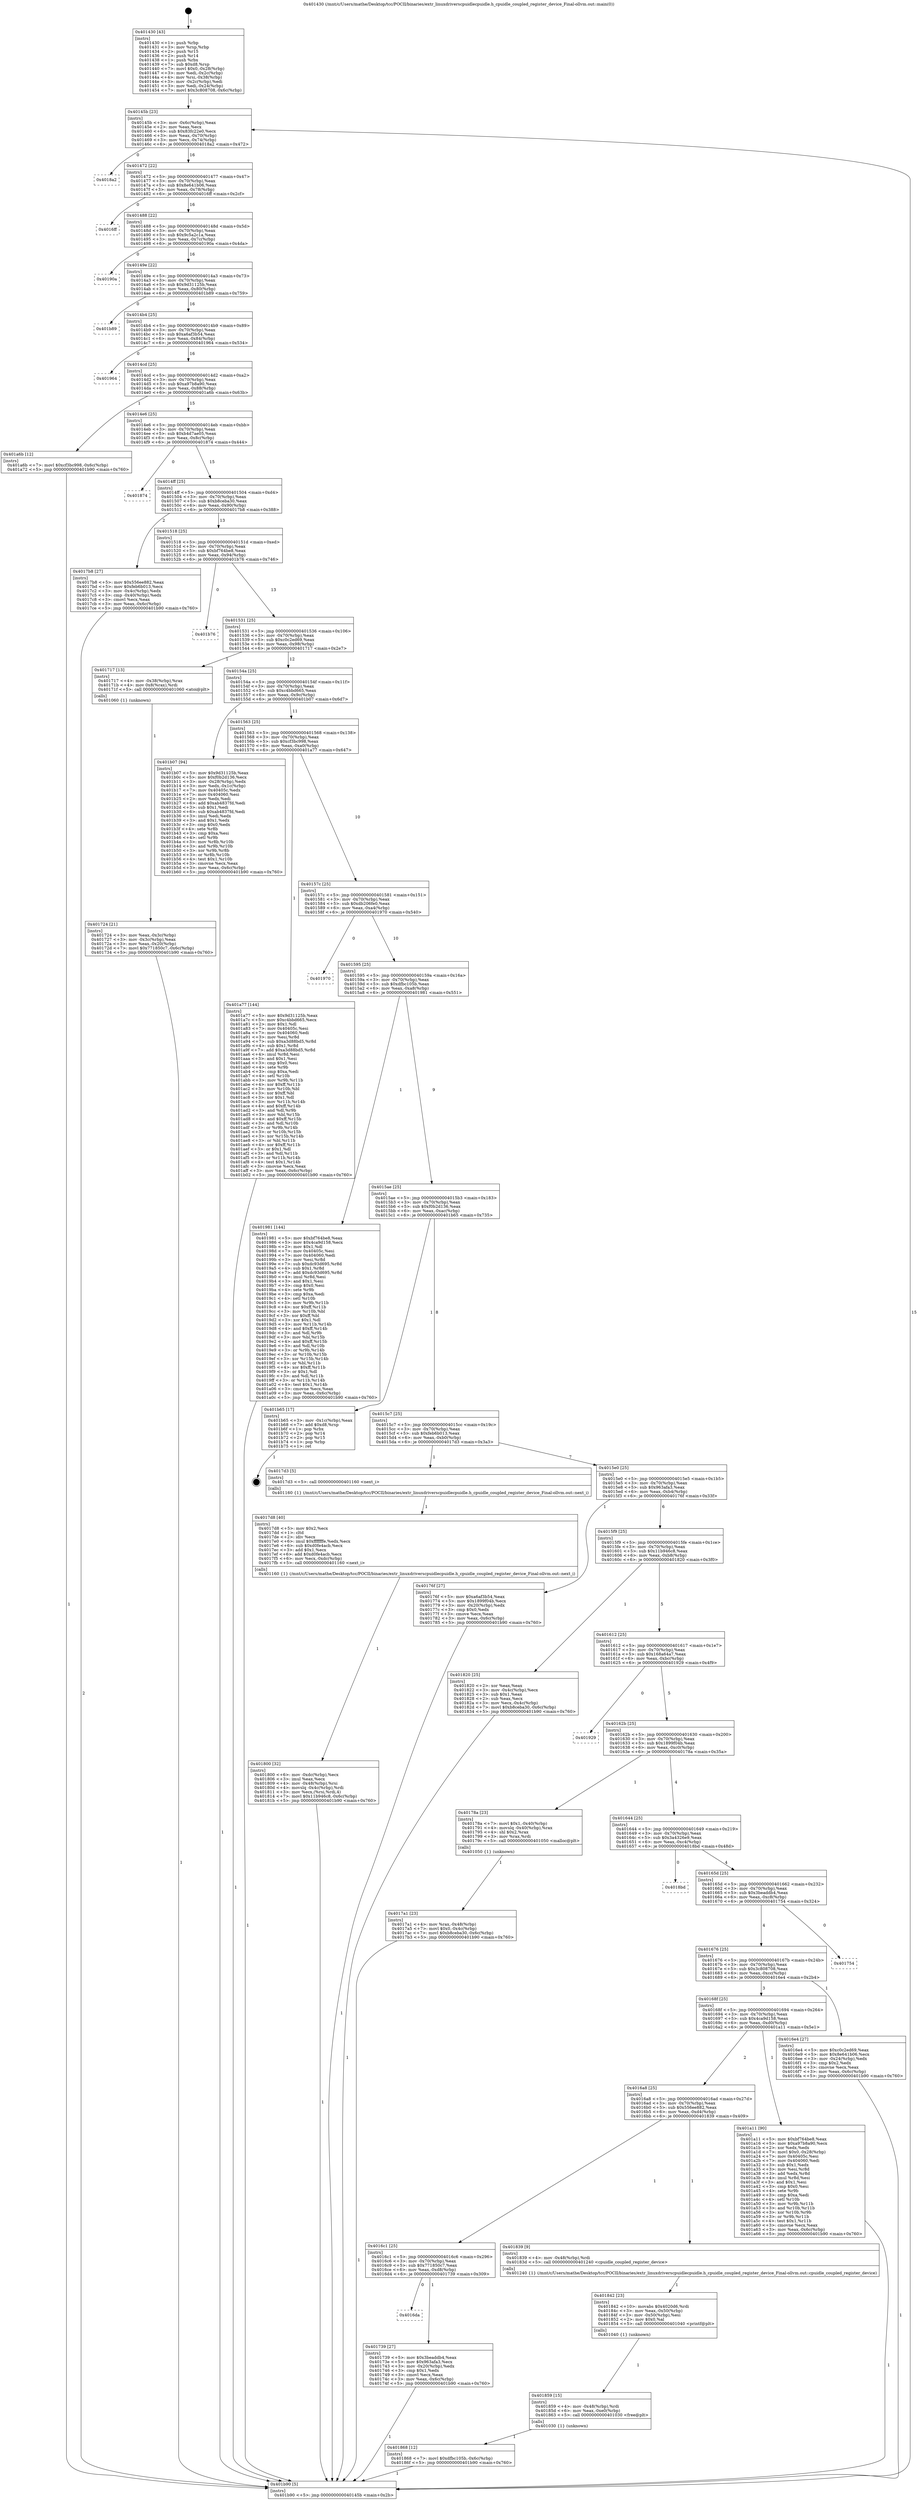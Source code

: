 digraph "0x401430" {
  label = "0x401430 (/mnt/c/Users/mathe/Desktop/tcc/POCII/binaries/extr_linuxdriverscpuidlecpuidle.h_cpuidle_coupled_register_device_Final-ollvm.out::main(0))"
  labelloc = "t"
  node[shape=record]

  Entry [label="",width=0.3,height=0.3,shape=circle,fillcolor=black,style=filled]
  "0x40145b" [label="{
     0x40145b [23]\l
     | [instrs]\l
     &nbsp;&nbsp;0x40145b \<+3\>: mov -0x6c(%rbp),%eax\l
     &nbsp;&nbsp;0x40145e \<+2\>: mov %eax,%ecx\l
     &nbsp;&nbsp;0x401460 \<+6\>: sub $0x83fc22e0,%ecx\l
     &nbsp;&nbsp;0x401466 \<+3\>: mov %eax,-0x70(%rbp)\l
     &nbsp;&nbsp;0x401469 \<+3\>: mov %ecx,-0x74(%rbp)\l
     &nbsp;&nbsp;0x40146c \<+6\>: je 00000000004018a2 \<main+0x472\>\l
  }"]
  "0x4018a2" [label="{
     0x4018a2\l
  }", style=dashed]
  "0x401472" [label="{
     0x401472 [22]\l
     | [instrs]\l
     &nbsp;&nbsp;0x401472 \<+5\>: jmp 0000000000401477 \<main+0x47\>\l
     &nbsp;&nbsp;0x401477 \<+3\>: mov -0x70(%rbp),%eax\l
     &nbsp;&nbsp;0x40147a \<+5\>: sub $0x8e641b06,%eax\l
     &nbsp;&nbsp;0x40147f \<+3\>: mov %eax,-0x78(%rbp)\l
     &nbsp;&nbsp;0x401482 \<+6\>: je 00000000004016ff \<main+0x2cf\>\l
  }"]
  Exit [label="",width=0.3,height=0.3,shape=circle,fillcolor=black,style=filled,peripheries=2]
  "0x4016ff" [label="{
     0x4016ff\l
  }", style=dashed]
  "0x401488" [label="{
     0x401488 [22]\l
     | [instrs]\l
     &nbsp;&nbsp;0x401488 \<+5\>: jmp 000000000040148d \<main+0x5d\>\l
     &nbsp;&nbsp;0x40148d \<+3\>: mov -0x70(%rbp),%eax\l
     &nbsp;&nbsp;0x401490 \<+5\>: sub $0x9c5a2c1a,%eax\l
     &nbsp;&nbsp;0x401495 \<+3\>: mov %eax,-0x7c(%rbp)\l
     &nbsp;&nbsp;0x401498 \<+6\>: je 000000000040190a \<main+0x4da\>\l
  }"]
  "0x401868" [label="{
     0x401868 [12]\l
     | [instrs]\l
     &nbsp;&nbsp;0x401868 \<+7\>: movl $0xdfbc105b,-0x6c(%rbp)\l
     &nbsp;&nbsp;0x40186f \<+5\>: jmp 0000000000401b90 \<main+0x760\>\l
  }"]
  "0x40190a" [label="{
     0x40190a\l
  }", style=dashed]
  "0x40149e" [label="{
     0x40149e [22]\l
     | [instrs]\l
     &nbsp;&nbsp;0x40149e \<+5\>: jmp 00000000004014a3 \<main+0x73\>\l
     &nbsp;&nbsp;0x4014a3 \<+3\>: mov -0x70(%rbp),%eax\l
     &nbsp;&nbsp;0x4014a6 \<+5\>: sub $0x9d31125b,%eax\l
     &nbsp;&nbsp;0x4014ab \<+3\>: mov %eax,-0x80(%rbp)\l
     &nbsp;&nbsp;0x4014ae \<+6\>: je 0000000000401b89 \<main+0x759\>\l
  }"]
  "0x401859" [label="{
     0x401859 [15]\l
     | [instrs]\l
     &nbsp;&nbsp;0x401859 \<+4\>: mov -0x48(%rbp),%rdi\l
     &nbsp;&nbsp;0x40185d \<+6\>: mov %eax,-0xe0(%rbp)\l
     &nbsp;&nbsp;0x401863 \<+5\>: call 0000000000401030 \<free@plt\>\l
     | [calls]\l
     &nbsp;&nbsp;0x401030 \{1\} (unknown)\l
  }"]
  "0x401b89" [label="{
     0x401b89\l
  }", style=dashed]
  "0x4014b4" [label="{
     0x4014b4 [25]\l
     | [instrs]\l
     &nbsp;&nbsp;0x4014b4 \<+5\>: jmp 00000000004014b9 \<main+0x89\>\l
     &nbsp;&nbsp;0x4014b9 \<+3\>: mov -0x70(%rbp),%eax\l
     &nbsp;&nbsp;0x4014bc \<+5\>: sub $0xa6af3b54,%eax\l
     &nbsp;&nbsp;0x4014c1 \<+6\>: mov %eax,-0x84(%rbp)\l
     &nbsp;&nbsp;0x4014c7 \<+6\>: je 0000000000401964 \<main+0x534\>\l
  }"]
  "0x401842" [label="{
     0x401842 [23]\l
     | [instrs]\l
     &nbsp;&nbsp;0x401842 \<+10\>: movabs $0x4020d6,%rdi\l
     &nbsp;&nbsp;0x40184c \<+3\>: mov %eax,-0x50(%rbp)\l
     &nbsp;&nbsp;0x40184f \<+3\>: mov -0x50(%rbp),%esi\l
     &nbsp;&nbsp;0x401852 \<+2\>: mov $0x0,%al\l
     &nbsp;&nbsp;0x401854 \<+5\>: call 0000000000401040 \<printf@plt\>\l
     | [calls]\l
     &nbsp;&nbsp;0x401040 \{1\} (unknown)\l
  }"]
  "0x401964" [label="{
     0x401964\l
  }", style=dashed]
  "0x4014cd" [label="{
     0x4014cd [25]\l
     | [instrs]\l
     &nbsp;&nbsp;0x4014cd \<+5\>: jmp 00000000004014d2 \<main+0xa2\>\l
     &nbsp;&nbsp;0x4014d2 \<+3\>: mov -0x70(%rbp),%eax\l
     &nbsp;&nbsp;0x4014d5 \<+5\>: sub $0xa97b8a90,%eax\l
     &nbsp;&nbsp;0x4014da \<+6\>: mov %eax,-0x88(%rbp)\l
     &nbsp;&nbsp;0x4014e0 \<+6\>: je 0000000000401a6b \<main+0x63b\>\l
  }"]
  "0x401800" [label="{
     0x401800 [32]\l
     | [instrs]\l
     &nbsp;&nbsp;0x401800 \<+6\>: mov -0xdc(%rbp),%ecx\l
     &nbsp;&nbsp;0x401806 \<+3\>: imul %eax,%ecx\l
     &nbsp;&nbsp;0x401809 \<+4\>: mov -0x48(%rbp),%rsi\l
     &nbsp;&nbsp;0x40180d \<+4\>: movslq -0x4c(%rbp),%rdi\l
     &nbsp;&nbsp;0x401811 \<+3\>: mov %ecx,(%rsi,%rdi,4)\l
     &nbsp;&nbsp;0x401814 \<+7\>: movl $0x11b946c8,-0x6c(%rbp)\l
     &nbsp;&nbsp;0x40181b \<+5\>: jmp 0000000000401b90 \<main+0x760\>\l
  }"]
  "0x401a6b" [label="{
     0x401a6b [12]\l
     | [instrs]\l
     &nbsp;&nbsp;0x401a6b \<+7\>: movl $0xcf3bc998,-0x6c(%rbp)\l
     &nbsp;&nbsp;0x401a72 \<+5\>: jmp 0000000000401b90 \<main+0x760\>\l
  }"]
  "0x4014e6" [label="{
     0x4014e6 [25]\l
     | [instrs]\l
     &nbsp;&nbsp;0x4014e6 \<+5\>: jmp 00000000004014eb \<main+0xbb\>\l
     &nbsp;&nbsp;0x4014eb \<+3\>: mov -0x70(%rbp),%eax\l
     &nbsp;&nbsp;0x4014ee \<+5\>: sub $0xb4d7ae05,%eax\l
     &nbsp;&nbsp;0x4014f3 \<+6\>: mov %eax,-0x8c(%rbp)\l
     &nbsp;&nbsp;0x4014f9 \<+6\>: je 0000000000401874 \<main+0x444\>\l
  }"]
  "0x4017d8" [label="{
     0x4017d8 [40]\l
     | [instrs]\l
     &nbsp;&nbsp;0x4017d8 \<+5\>: mov $0x2,%ecx\l
     &nbsp;&nbsp;0x4017dd \<+1\>: cltd\l
     &nbsp;&nbsp;0x4017de \<+2\>: idiv %ecx\l
     &nbsp;&nbsp;0x4017e0 \<+6\>: imul $0xfffffffe,%edx,%ecx\l
     &nbsp;&nbsp;0x4017e6 \<+6\>: sub $0xd0fe4acb,%ecx\l
     &nbsp;&nbsp;0x4017ec \<+3\>: add $0x1,%ecx\l
     &nbsp;&nbsp;0x4017ef \<+6\>: add $0xd0fe4acb,%ecx\l
     &nbsp;&nbsp;0x4017f5 \<+6\>: mov %ecx,-0xdc(%rbp)\l
     &nbsp;&nbsp;0x4017fb \<+5\>: call 0000000000401160 \<next_i\>\l
     | [calls]\l
     &nbsp;&nbsp;0x401160 \{1\} (/mnt/c/Users/mathe/Desktop/tcc/POCII/binaries/extr_linuxdriverscpuidlecpuidle.h_cpuidle_coupled_register_device_Final-ollvm.out::next_i)\l
  }"]
  "0x401874" [label="{
     0x401874\l
  }", style=dashed]
  "0x4014ff" [label="{
     0x4014ff [25]\l
     | [instrs]\l
     &nbsp;&nbsp;0x4014ff \<+5\>: jmp 0000000000401504 \<main+0xd4\>\l
     &nbsp;&nbsp;0x401504 \<+3\>: mov -0x70(%rbp),%eax\l
     &nbsp;&nbsp;0x401507 \<+5\>: sub $0xb8ceba30,%eax\l
     &nbsp;&nbsp;0x40150c \<+6\>: mov %eax,-0x90(%rbp)\l
     &nbsp;&nbsp;0x401512 \<+6\>: je 00000000004017b8 \<main+0x388\>\l
  }"]
  "0x4017a1" [label="{
     0x4017a1 [23]\l
     | [instrs]\l
     &nbsp;&nbsp;0x4017a1 \<+4\>: mov %rax,-0x48(%rbp)\l
     &nbsp;&nbsp;0x4017a5 \<+7\>: movl $0x0,-0x4c(%rbp)\l
     &nbsp;&nbsp;0x4017ac \<+7\>: movl $0xb8ceba30,-0x6c(%rbp)\l
     &nbsp;&nbsp;0x4017b3 \<+5\>: jmp 0000000000401b90 \<main+0x760\>\l
  }"]
  "0x4017b8" [label="{
     0x4017b8 [27]\l
     | [instrs]\l
     &nbsp;&nbsp;0x4017b8 \<+5\>: mov $0x556ee882,%eax\l
     &nbsp;&nbsp;0x4017bd \<+5\>: mov $0xfeb6b013,%ecx\l
     &nbsp;&nbsp;0x4017c2 \<+3\>: mov -0x4c(%rbp),%edx\l
     &nbsp;&nbsp;0x4017c5 \<+3\>: cmp -0x40(%rbp),%edx\l
     &nbsp;&nbsp;0x4017c8 \<+3\>: cmovl %ecx,%eax\l
     &nbsp;&nbsp;0x4017cb \<+3\>: mov %eax,-0x6c(%rbp)\l
     &nbsp;&nbsp;0x4017ce \<+5\>: jmp 0000000000401b90 \<main+0x760\>\l
  }"]
  "0x401518" [label="{
     0x401518 [25]\l
     | [instrs]\l
     &nbsp;&nbsp;0x401518 \<+5\>: jmp 000000000040151d \<main+0xed\>\l
     &nbsp;&nbsp;0x40151d \<+3\>: mov -0x70(%rbp),%eax\l
     &nbsp;&nbsp;0x401520 \<+5\>: sub $0xbf764be8,%eax\l
     &nbsp;&nbsp;0x401525 \<+6\>: mov %eax,-0x94(%rbp)\l
     &nbsp;&nbsp;0x40152b \<+6\>: je 0000000000401b76 \<main+0x746\>\l
  }"]
  "0x4016da" [label="{
     0x4016da\l
  }", style=dashed]
  "0x401b76" [label="{
     0x401b76\l
  }", style=dashed]
  "0x401531" [label="{
     0x401531 [25]\l
     | [instrs]\l
     &nbsp;&nbsp;0x401531 \<+5\>: jmp 0000000000401536 \<main+0x106\>\l
     &nbsp;&nbsp;0x401536 \<+3\>: mov -0x70(%rbp),%eax\l
     &nbsp;&nbsp;0x401539 \<+5\>: sub $0xc0c2ed69,%eax\l
     &nbsp;&nbsp;0x40153e \<+6\>: mov %eax,-0x98(%rbp)\l
     &nbsp;&nbsp;0x401544 \<+6\>: je 0000000000401717 \<main+0x2e7\>\l
  }"]
  "0x401739" [label="{
     0x401739 [27]\l
     | [instrs]\l
     &nbsp;&nbsp;0x401739 \<+5\>: mov $0x3beaddb4,%eax\l
     &nbsp;&nbsp;0x40173e \<+5\>: mov $0x963afa3,%ecx\l
     &nbsp;&nbsp;0x401743 \<+3\>: mov -0x20(%rbp),%edx\l
     &nbsp;&nbsp;0x401746 \<+3\>: cmp $0x1,%edx\l
     &nbsp;&nbsp;0x401749 \<+3\>: cmovl %ecx,%eax\l
     &nbsp;&nbsp;0x40174c \<+3\>: mov %eax,-0x6c(%rbp)\l
     &nbsp;&nbsp;0x40174f \<+5\>: jmp 0000000000401b90 \<main+0x760\>\l
  }"]
  "0x401717" [label="{
     0x401717 [13]\l
     | [instrs]\l
     &nbsp;&nbsp;0x401717 \<+4\>: mov -0x38(%rbp),%rax\l
     &nbsp;&nbsp;0x40171b \<+4\>: mov 0x8(%rax),%rdi\l
     &nbsp;&nbsp;0x40171f \<+5\>: call 0000000000401060 \<atoi@plt\>\l
     | [calls]\l
     &nbsp;&nbsp;0x401060 \{1\} (unknown)\l
  }"]
  "0x40154a" [label="{
     0x40154a [25]\l
     | [instrs]\l
     &nbsp;&nbsp;0x40154a \<+5\>: jmp 000000000040154f \<main+0x11f\>\l
     &nbsp;&nbsp;0x40154f \<+3\>: mov -0x70(%rbp),%eax\l
     &nbsp;&nbsp;0x401552 \<+5\>: sub $0xc4bbd665,%eax\l
     &nbsp;&nbsp;0x401557 \<+6\>: mov %eax,-0x9c(%rbp)\l
     &nbsp;&nbsp;0x40155d \<+6\>: je 0000000000401b07 \<main+0x6d7\>\l
  }"]
  "0x4016c1" [label="{
     0x4016c1 [25]\l
     | [instrs]\l
     &nbsp;&nbsp;0x4016c1 \<+5\>: jmp 00000000004016c6 \<main+0x296\>\l
     &nbsp;&nbsp;0x4016c6 \<+3\>: mov -0x70(%rbp),%eax\l
     &nbsp;&nbsp;0x4016c9 \<+5\>: sub $0x771850c7,%eax\l
     &nbsp;&nbsp;0x4016ce \<+6\>: mov %eax,-0xd8(%rbp)\l
     &nbsp;&nbsp;0x4016d4 \<+6\>: je 0000000000401739 \<main+0x309\>\l
  }"]
  "0x401b07" [label="{
     0x401b07 [94]\l
     | [instrs]\l
     &nbsp;&nbsp;0x401b07 \<+5\>: mov $0x9d31125b,%eax\l
     &nbsp;&nbsp;0x401b0c \<+5\>: mov $0xf0b2d136,%ecx\l
     &nbsp;&nbsp;0x401b11 \<+3\>: mov -0x28(%rbp),%edx\l
     &nbsp;&nbsp;0x401b14 \<+3\>: mov %edx,-0x1c(%rbp)\l
     &nbsp;&nbsp;0x401b17 \<+7\>: mov 0x40405c,%edx\l
     &nbsp;&nbsp;0x401b1e \<+7\>: mov 0x404060,%esi\l
     &nbsp;&nbsp;0x401b25 \<+2\>: mov %edx,%edi\l
     &nbsp;&nbsp;0x401b27 \<+6\>: add $0xab4837fd,%edi\l
     &nbsp;&nbsp;0x401b2d \<+3\>: sub $0x1,%edi\l
     &nbsp;&nbsp;0x401b30 \<+6\>: sub $0xab4837fd,%edi\l
     &nbsp;&nbsp;0x401b36 \<+3\>: imul %edi,%edx\l
     &nbsp;&nbsp;0x401b39 \<+3\>: and $0x1,%edx\l
     &nbsp;&nbsp;0x401b3c \<+3\>: cmp $0x0,%edx\l
     &nbsp;&nbsp;0x401b3f \<+4\>: sete %r8b\l
     &nbsp;&nbsp;0x401b43 \<+3\>: cmp $0xa,%esi\l
     &nbsp;&nbsp;0x401b46 \<+4\>: setl %r9b\l
     &nbsp;&nbsp;0x401b4a \<+3\>: mov %r8b,%r10b\l
     &nbsp;&nbsp;0x401b4d \<+3\>: and %r9b,%r10b\l
     &nbsp;&nbsp;0x401b50 \<+3\>: xor %r9b,%r8b\l
     &nbsp;&nbsp;0x401b53 \<+3\>: or %r8b,%r10b\l
     &nbsp;&nbsp;0x401b56 \<+4\>: test $0x1,%r10b\l
     &nbsp;&nbsp;0x401b5a \<+3\>: cmovne %ecx,%eax\l
     &nbsp;&nbsp;0x401b5d \<+3\>: mov %eax,-0x6c(%rbp)\l
     &nbsp;&nbsp;0x401b60 \<+5\>: jmp 0000000000401b90 \<main+0x760\>\l
  }"]
  "0x401563" [label="{
     0x401563 [25]\l
     | [instrs]\l
     &nbsp;&nbsp;0x401563 \<+5\>: jmp 0000000000401568 \<main+0x138\>\l
     &nbsp;&nbsp;0x401568 \<+3\>: mov -0x70(%rbp),%eax\l
     &nbsp;&nbsp;0x40156b \<+5\>: sub $0xcf3bc998,%eax\l
     &nbsp;&nbsp;0x401570 \<+6\>: mov %eax,-0xa0(%rbp)\l
     &nbsp;&nbsp;0x401576 \<+6\>: je 0000000000401a77 \<main+0x647\>\l
  }"]
  "0x401839" [label="{
     0x401839 [9]\l
     | [instrs]\l
     &nbsp;&nbsp;0x401839 \<+4\>: mov -0x48(%rbp),%rdi\l
     &nbsp;&nbsp;0x40183d \<+5\>: call 0000000000401240 \<cpuidle_coupled_register_device\>\l
     | [calls]\l
     &nbsp;&nbsp;0x401240 \{1\} (/mnt/c/Users/mathe/Desktop/tcc/POCII/binaries/extr_linuxdriverscpuidlecpuidle.h_cpuidle_coupled_register_device_Final-ollvm.out::cpuidle_coupled_register_device)\l
  }"]
  "0x401a77" [label="{
     0x401a77 [144]\l
     | [instrs]\l
     &nbsp;&nbsp;0x401a77 \<+5\>: mov $0x9d31125b,%eax\l
     &nbsp;&nbsp;0x401a7c \<+5\>: mov $0xc4bbd665,%ecx\l
     &nbsp;&nbsp;0x401a81 \<+2\>: mov $0x1,%dl\l
     &nbsp;&nbsp;0x401a83 \<+7\>: mov 0x40405c,%esi\l
     &nbsp;&nbsp;0x401a8a \<+7\>: mov 0x404060,%edi\l
     &nbsp;&nbsp;0x401a91 \<+3\>: mov %esi,%r8d\l
     &nbsp;&nbsp;0x401a94 \<+7\>: sub $0xa3d88bd5,%r8d\l
     &nbsp;&nbsp;0x401a9b \<+4\>: sub $0x1,%r8d\l
     &nbsp;&nbsp;0x401a9f \<+7\>: add $0xa3d88bd5,%r8d\l
     &nbsp;&nbsp;0x401aa6 \<+4\>: imul %r8d,%esi\l
     &nbsp;&nbsp;0x401aaa \<+3\>: and $0x1,%esi\l
     &nbsp;&nbsp;0x401aad \<+3\>: cmp $0x0,%esi\l
     &nbsp;&nbsp;0x401ab0 \<+4\>: sete %r9b\l
     &nbsp;&nbsp;0x401ab4 \<+3\>: cmp $0xa,%edi\l
     &nbsp;&nbsp;0x401ab7 \<+4\>: setl %r10b\l
     &nbsp;&nbsp;0x401abb \<+3\>: mov %r9b,%r11b\l
     &nbsp;&nbsp;0x401abe \<+4\>: xor $0xff,%r11b\l
     &nbsp;&nbsp;0x401ac2 \<+3\>: mov %r10b,%bl\l
     &nbsp;&nbsp;0x401ac5 \<+3\>: xor $0xff,%bl\l
     &nbsp;&nbsp;0x401ac8 \<+3\>: xor $0x1,%dl\l
     &nbsp;&nbsp;0x401acb \<+3\>: mov %r11b,%r14b\l
     &nbsp;&nbsp;0x401ace \<+4\>: and $0xff,%r14b\l
     &nbsp;&nbsp;0x401ad2 \<+3\>: and %dl,%r9b\l
     &nbsp;&nbsp;0x401ad5 \<+3\>: mov %bl,%r15b\l
     &nbsp;&nbsp;0x401ad8 \<+4\>: and $0xff,%r15b\l
     &nbsp;&nbsp;0x401adc \<+3\>: and %dl,%r10b\l
     &nbsp;&nbsp;0x401adf \<+3\>: or %r9b,%r14b\l
     &nbsp;&nbsp;0x401ae2 \<+3\>: or %r10b,%r15b\l
     &nbsp;&nbsp;0x401ae5 \<+3\>: xor %r15b,%r14b\l
     &nbsp;&nbsp;0x401ae8 \<+3\>: or %bl,%r11b\l
     &nbsp;&nbsp;0x401aeb \<+4\>: xor $0xff,%r11b\l
     &nbsp;&nbsp;0x401aef \<+3\>: or $0x1,%dl\l
     &nbsp;&nbsp;0x401af2 \<+3\>: and %dl,%r11b\l
     &nbsp;&nbsp;0x401af5 \<+3\>: or %r11b,%r14b\l
     &nbsp;&nbsp;0x401af8 \<+4\>: test $0x1,%r14b\l
     &nbsp;&nbsp;0x401afc \<+3\>: cmovne %ecx,%eax\l
     &nbsp;&nbsp;0x401aff \<+3\>: mov %eax,-0x6c(%rbp)\l
     &nbsp;&nbsp;0x401b02 \<+5\>: jmp 0000000000401b90 \<main+0x760\>\l
  }"]
  "0x40157c" [label="{
     0x40157c [25]\l
     | [instrs]\l
     &nbsp;&nbsp;0x40157c \<+5\>: jmp 0000000000401581 \<main+0x151\>\l
     &nbsp;&nbsp;0x401581 \<+3\>: mov -0x70(%rbp),%eax\l
     &nbsp;&nbsp;0x401584 \<+5\>: sub $0xdb206fe0,%eax\l
     &nbsp;&nbsp;0x401589 \<+6\>: mov %eax,-0xa4(%rbp)\l
     &nbsp;&nbsp;0x40158f \<+6\>: je 0000000000401970 \<main+0x540\>\l
  }"]
  "0x4016a8" [label="{
     0x4016a8 [25]\l
     | [instrs]\l
     &nbsp;&nbsp;0x4016a8 \<+5\>: jmp 00000000004016ad \<main+0x27d\>\l
     &nbsp;&nbsp;0x4016ad \<+3\>: mov -0x70(%rbp),%eax\l
     &nbsp;&nbsp;0x4016b0 \<+5\>: sub $0x556ee882,%eax\l
     &nbsp;&nbsp;0x4016b5 \<+6\>: mov %eax,-0xd4(%rbp)\l
     &nbsp;&nbsp;0x4016bb \<+6\>: je 0000000000401839 \<main+0x409\>\l
  }"]
  "0x401970" [label="{
     0x401970\l
  }", style=dashed]
  "0x401595" [label="{
     0x401595 [25]\l
     | [instrs]\l
     &nbsp;&nbsp;0x401595 \<+5\>: jmp 000000000040159a \<main+0x16a\>\l
     &nbsp;&nbsp;0x40159a \<+3\>: mov -0x70(%rbp),%eax\l
     &nbsp;&nbsp;0x40159d \<+5\>: sub $0xdfbc105b,%eax\l
     &nbsp;&nbsp;0x4015a2 \<+6\>: mov %eax,-0xa8(%rbp)\l
     &nbsp;&nbsp;0x4015a8 \<+6\>: je 0000000000401981 \<main+0x551\>\l
  }"]
  "0x401a11" [label="{
     0x401a11 [90]\l
     | [instrs]\l
     &nbsp;&nbsp;0x401a11 \<+5\>: mov $0xbf764be8,%eax\l
     &nbsp;&nbsp;0x401a16 \<+5\>: mov $0xa97b8a90,%ecx\l
     &nbsp;&nbsp;0x401a1b \<+2\>: xor %edx,%edx\l
     &nbsp;&nbsp;0x401a1d \<+7\>: movl $0x0,-0x28(%rbp)\l
     &nbsp;&nbsp;0x401a24 \<+7\>: mov 0x40405c,%esi\l
     &nbsp;&nbsp;0x401a2b \<+7\>: mov 0x404060,%edi\l
     &nbsp;&nbsp;0x401a32 \<+3\>: sub $0x1,%edx\l
     &nbsp;&nbsp;0x401a35 \<+3\>: mov %esi,%r8d\l
     &nbsp;&nbsp;0x401a38 \<+3\>: add %edx,%r8d\l
     &nbsp;&nbsp;0x401a3b \<+4\>: imul %r8d,%esi\l
     &nbsp;&nbsp;0x401a3f \<+3\>: and $0x1,%esi\l
     &nbsp;&nbsp;0x401a42 \<+3\>: cmp $0x0,%esi\l
     &nbsp;&nbsp;0x401a45 \<+4\>: sete %r9b\l
     &nbsp;&nbsp;0x401a49 \<+3\>: cmp $0xa,%edi\l
     &nbsp;&nbsp;0x401a4c \<+4\>: setl %r10b\l
     &nbsp;&nbsp;0x401a50 \<+3\>: mov %r9b,%r11b\l
     &nbsp;&nbsp;0x401a53 \<+3\>: and %r10b,%r11b\l
     &nbsp;&nbsp;0x401a56 \<+3\>: xor %r10b,%r9b\l
     &nbsp;&nbsp;0x401a59 \<+3\>: or %r9b,%r11b\l
     &nbsp;&nbsp;0x401a5c \<+4\>: test $0x1,%r11b\l
     &nbsp;&nbsp;0x401a60 \<+3\>: cmovne %ecx,%eax\l
     &nbsp;&nbsp;0x401a63 \<+3\>: mov %eax,-0x6c(%rbp)\l
     &nbsp;&nbsp;0x401a66 \<+5\>: jmp 0000000000401b90 \<main+0x760\>\l
  }"]
  "0x401981" [label="{
     0x401981 [144]\l
     | [instrs]\l
     &nbsp;&nbsp;0x401981 \<+5\>: mov $0xbf764be8,%eax\l
     &nbsp;&nbsp;0x401986 \<+5\>: mov $0x4ca9d158,%ecx\l
     &nbsp;&nbsp;0x40198b \<+2\>: mov $0x1,%dl\l
     &nbsp;&nbsp;0x40198d \<+7\>: mov 0x40405c,%esi\l
     &nbsp;&nbsp;0x401994 \<+7\>: mov 0x404060,%edi\l
     &nbsp;&nbsp;0x40199b \<+3\>: mov %esi,%r8d\l
     &nbsp;&nbsp;0x40199e \<+7\>: sub $0xdc93d695,%r8d\l
     &nbsp;&nbsp;0x4019a5 \<+4\>: sub $0x1,%r8d\l
     &nbsp;&nbsp;0x4019a9 \<+7\>: add $0xdc93d695,%r8d\l
     &nbsp;&nbsp;0x4019b0 \<+4\>: imul %r8d,%esi\l
     &nbsp;&nbsp;0x4019b4 \<+3\>: and $0x1,%esi\l
     &nbsp;&nbsp;0x4019b7 \<+3\>: cmp $0x0,%esi\l
     &nbsp;&nbsp;0x4019ba \<+4\>: sete %r9b\l
     &nbsp;&nbsp;0x4019be \<+3\>: cmp $0xa,%edi\l
     &nbsp;&nbsp;0x4019c1 \<+4\>: setl %r10b\l
     &nbsp;&nbsp;0x4019c5 \<+3\>: mov %r9b,%r11b\l
     &nbsp;&nbsp;0x4019c8 \<+4\>: xor $0xff,%r11b\l
     &nbsp;&nbsp;0x4019cc \<+3\>: mov %r10b,%bl\l
     &nbsp;&nbsp;0x4019cf \<+3\>: xor $0xff,%bl\l
     &nbsp;&nbsp;0x4019d2 \<+3\>: xor $0x1,%dl\l
     &nbsp;&nbsp;0x4019d5 \<+3\>: mov %r11b,%r14b\l
     &nbsp;&nbsp;0x4019d8 \<+4\>: and $0xff,%r14b\l
     &nbsp;&nbsp;0x4019dc \<+3\>: and %dl,%r9b\l
     &nbsp;&nbsp;0x4019df \<+3\>: mov %bl,%r15b\l
     &nbsp;&nbsp;0x4019e2 \<+4\>: and $0xff,%r15b\l
     &nbsp;&nbsp;0x4019e6 \<+3\>: and %dl,%r10b\l
     &nbsp;&nbsp;0x4019e9 \<+3\>: or %r9b,%r14b\l
     &nbsp;&nbsp;0x4019ec \<+3\>: or %r10b,%r15b\l
     &nbsp;&nbsp;0x4019ef \<+3\>: xor %r15b,%r14b\l
     &nbsp;&nbsp;0x4019f2 \<+3\>: or %bl,%r11b\l
     &nbsp;&nbsp;0x4019f5 \<+4\>: xor $0xff,%r11b\l
     &nbsp;&nbsp;0x4019f9 \<+3\>: or $0x1,%dl\l
     &nbsp;&nbsp;0x4019fc \<+3\>: and %dl,%r11b\l
     &nbsp;&nbsp;0x4019ff \<+3\>: or %r11b,%r14b\l
     &nbsp;&nbsp;0x401a02 \<+4\>: test $0x1,%r14b\l
     &nbsp;&nbsp;0x401a06 \<+3\>: cmovne %ecx,%eax\l
     &nbsp;&nbsp;0x401a09 \<+3\>: mov %eax,-0x6c(%rbp)\l
     &nbsp;&nbsp;0x401a0c \<+5\>: jmp 0000000000401b90 \<main+0x760\>\l
  }"]
  "0x4015ae" [label="{
     0x4015ae [25]\l
     | [instrs]\l
     &nbsp;&nbsp;0x4015ae \<+5\>: jmp 00000000004015b3 \<main+0x183\>\l
     &nbsp;&nbsp;0x4015b3 \<+3\>: mov -0x70(%rbp),%eax\l
     &nbsp;&nbsp;0x4015b6 \<+5\>: sub $0xf0b2d136,%eax\l
     &nbsp;&nbsp;0x4015bb \<+6\>: mov %eax,-0xac(%rbp)\l
     &nbsp;&nbsp;0x4015c1 \<+6\>: je 0000000000401b65 \<main+0x735\>\l
  }"]
  "0x401724" [label="{
     0x401724 [21]\l
     | [instrs]\l
     &nbsp;&nbsp;0x401724 \<+3\>: mov %eax,-0x3c(%rbp)\l
     &nbsp;&nbsp;0x401727 \<+3\>: mov -0x3c(%rbp),%eax\l
     &nbsp;&nbsp;0x40172a \<+3\>: mov %eax,-0x20(%rbp)\l
     &nbsp;&nbsp;0x40172d \<+7\>: movl $0x771850c7,-0x6c(%rbp)\l
     &nbsp;&nbsp;0x401734 \<+5\>: jmp 0000000000401b90 \<main+0x760\>\l
  }"]
  "0x401b65" [label="{
     0x401b65 [17]\l
     | [instrs]\l
     &nbsp;&nbsp;0x401b65 \<+3\>: mov -0x1c(%rbp),%eax\l
     &nbsp;&nbsp;0x401b68 \<+7\>: add $0xd8,%rsp\l
     &nbsp;&nbsp;0x401b6f \<+1\>: pop %rbx\l
     &nbsp;&nbsp;0x401b70 \<+2\>: pop %r14\l
     &nbsp;&nbsp;0x401b72 \<+2\>: pop %r15\l
     &nbsp;&nbsp;0x401b74 \<+1\>: pop %rbp\l
     &nbsp;&nbsp;0x401b75 \<+1\>: ret\l
  }"]
  "0x4015c7" [label="{
     0x4015c7 [25]\l
     | [instrs]\l
     &nbsp;&nbsp;0x4015c7 \<+5\>: jmp 00000000004015cc \<main+0x19c\>\l
     &nbsp;&nbsp;0x4015cc \<+3\>: mov -0x70(%rbp),%eax\l
     &nbsp;&nbsp;0x4015cf \<+5\>: sub $0xfeb6b013,%eax\l
     &nbsp;&nbsp;0x4015d4 \<+6\>: mov %eax,-0xb0(%rbp)\l
     &nbsp;&nbsp;0x4015da \<+6\>: je 00000000004017d3 \<main+0x3a3\>\l
  }"]
  "0x401430" [label="{
     0x401430 [43]\l
     | [instrs]\l
     &nbsp;&nbsp;0x401430 \<+1\>: push %rbp\l
     &nbsp;&nbsp;0x401431 \<+3\>: mov %rsp,%rbp\l
     &nbsp;&nbsp;0x401434 \<+2\>: push %r15\l
     &nbsp;&nbsp;0x401436 \<+2\>: push %r14\l
     &nbsp;&nbsp;0x401438 \<+1\>: push %rbx\l
     &nbsp;&nbsp;0x401439 \<+7\>: sub $0xd8,%rsp\l
     &nbsp;&nbsp;0x401440 \<+7\>: movl $0x0,-0x28(%rbp)\l
     &nbsp;&nbsp;0x401447 \<+3\>: mov %edi,-0x2c(%rbp)\l
     &nbsp;&nbsp;0x40144a \<+4\>: mov %rsi,-0x38(%rbp)\l
     &nbsp;&nbsp;0x40144e \<+3\>: mov -0x2c(%rbp),%edi\l
     &nbsp;&nbsp;0x401451 \<+3\>: mov %edi,-0x24(%rbp)\l
     &nbsp;&nbsp;0x401454 \<+7\>: movl $0x3c808708,-0x6c(%rbp)\l
  }"]
  "0x4017d3" [label="{
     0x4017d3 [5]\l
     | [instrs]\l
     &nbsp;&nbsp;0x4017d3 \<+5\>: call 0000000000401160 \<next_i\>\l
     | [calls]\l
     &nbsp;&nbsp;0x401160 \{1\} (/mnt/c/Users/mathe/Desktop/tcc/POCII/binaries/extr_linuxdriverscpuidlecpuidle.h_cpuidle_coupled_register_device_Final-ollvm.out::next_i)\l
  }"]
  "0x4015e0" [label="{
     0x4015e0 [25]\l
     | [instrs]\l
     &nbsp;&nbsp;0x4015e0 \<+5\>: jmp 00000000004015e5 \<main+0x1b5\>\l
     &nbsp;&nbsp;0x4015e5 \<+3\>: mov -0x70(%rbp),%eax\l
     &nbsp;&nbsp;0x4015e8 \<+5\>: sub $0x963afa3,%eax\l
     &nbsp;&nbsp;0x4015ed \<+6\>: mov %eax,-0xb4(%rbp)\l
     &nbsp;&nbsp;0x4015f3 \<+6\>: je 000000000040176f \<main+0x33f\>\l
  }"]
  "0x401b90" [label="{
     0x401b90 [5]\l
     | [instrs]\l
     &nbsp;&nbsp;0x401b90 \<+5\>: jmp 000000000040145b \<main+0x2b\>\l
  }"]
  "0x40176f" [label="{
     0x40176f [27]\l
     | [instrs]\l
     &nbsp;&nbsp;0x40176f \<+5\>: mov $0xa6af3b54,%eax\l
     &nbsp;&nbsp;0x401774 \<+5\>: mov $0x1899f04b,%ecx\l
     &nbsp;&nbsp;0x401779 \<+3\>: mov -0x20(%rbp),%edx\l
     &nbsp;&nbsp;0x40177c \<+3\>: cmp $0x0,%edx\l
     &nbsp;&nbsp;0x40177f \<+3\>: cmove %ecx,%eax\l
     &nbsp;&nbsp;0x401782 \<+3\>: mov %eax,-0x6c(%rbp)\l
     &nbsp;&nbsp;0x401785 \<+5\>: jmp 0000000000401b90 \<main+0x760\>\l
  }"]
  "0x4015f9" [label="{
     0x4015f9 [25]\l
     | [instrs]\l
     &nbsp;&nbsp;0x4015f9 \<+5\>: jmp 00000000004015fe \<main+0x1ce\>\l
     &nbsp;&nbsp;0x4015fe \<+3\>: mov -0x70(%rbp),%eax\l
     &nbsp;&nbsp;0x401601 \<+5\>: sub $0x11b946c8,%eax\l
     &nbsp;&nbsp;0x401606 \<+6\>: mov %eax,-0xb8(%rbp)\l
     &nbsp;&nbsp;0x40160c \<+6\>: je 0000000000401820 \<main+0x3f0\>\l
  }"]
  "0x40168f" [label="{
     0x40168f [25]\l
     | [instrs]\l
     &nbsp;&nbsp;0x40168f \<+5\>: jmp 0000000000401694 \<main+0x264\>\l
     &nbsp;&nbsp;0x401694 \<+3\>: mov -0x70(%rbp),%eax\l
     &nbsp;&nbsp;0x401697 \<+5\>: sub $0x4ca9d158,%eax\l
     &nbsp;&nbsp;0x40169c \<+6\>: mov %eax,-0xd0(%rbp)\l
     &nbsp;&nbsp;0x4016a2 \<+6\>: je 0000000000401a11 \<main+0x5e1\>\l
  }"]
  "0x401820" [label="{
     0x401820 [25]\l
     | [instrs]\l
     &nbsp;&nbsp;0x401820 \<+2\>: xor %eax,%eax\l
     &nbsp;&nbsp;0x401822 \<+3\>: mov -0x4c(%rbp),%ecx\l
     &nbsp;&nbsp;0x401825 \<+3\>: sub $0x1,%eax\l
     &nbsp;&nbsp;0x401828 \<+2\>: sub %eax,%ecx\l
     &nbsp;&nbsp;0x40182a \<+3\>: mov %ecx,-0x4c(%rbp)\l
     &nbsp;&nbsp;0x40182d \<+7\>: movl $0xb8ceba30,-0x6c(%rbp)\l
     &nbsp;&nbsp;0x401834 \<+5\>: jmp 0000000000401b90 \<main+0x760\>\l
  }"]
  "0x401612" [label="{
     0x401612 [25]\l
     | [instrs]\l
     &nbsp;&nbsp;0x401612 \<+5\>: jmp 0000000000401617 \<main+0x1e7\>\l
     &nbsp;&nbsp;0x401617 \<+3\>: mov -0x70(%rbp),%eax\l
     &nbsp;&nbsp;0x40161a \<+5\>: sub $0x168a64a7,%eax\l
     &nbsp;&nbsp;0x40161f \<+6\>: mov %eax,-0xbc(%rbp)\l
     &nbsp;&nbsp;0x401625 \<+6\>: je 0000000000401929 \<main+0x4f9\>\l
  }"]
  "0x4016e4" [label="{
     0x4016e4 [27]\l
     | [instrs]\l
     &nbsp;&nbsp;0x4016e4 \<+5\>: mov $0xc0c2ed69,%eax\l
     &nbsp;&nbsp;0x4016e9 \<+5\>: mov $0x8e641b06,%ecx\l
     &nbsp;&nbsp;0x4016ee \<+3\>: mov -0x24(%rbp),%edx\l
     &nbsp;&nbsp;0x4016f1 \<+3\>: cmp $0x2,%edx\l
     &nbsp;&nbsp;0x4016f4 \<+3\>: cmovne %ecx,%eax\l
     &nbsp;&nbsp;0x4016f7 \<+3\>: mov %eax,-0x6c(%rbp)\l
     &nbsp;&nbsp;0x4016fa \<+5\>: jmp 0000000000401b90 \<main+0x760\>\l
  }"]
  "0x401929" [label="{
     0x401929\l
  }", style=dashed]
  "0x40162b" [label="{
     0x40162b [25]\l
     | [instrs]\l
     &nbsp;&nbsp;0x40162b \<+5\>: jmp 0000000000401630 \<main+0x200\>\l
     &nbsp;&nbsp;0x401630 \<+3\>: mov -0x70(%rbp),%eax\l
     &nbsp;&nbsp;0x401633 \<+5\>: sub $0x1899f04b,%eax\l
     &nbsp;&nbsp;0x401638 \<+6\>: mov %eax,-0xc0(%rbp)\l
     &nbsp;&nbsp;0x40163e \<+6\>: je 000000000040178a \<main+0x35a\>\l
  }"]
  "0x401676" [label="{
     0x401676 [25]\l
     | [instrs]\l
     &nbsp;&nbsp;0x401676 \<+5\>: jmp 000000000040167b \<main+0x24b\>\l
     &nbsp;&nbsp;0x40167b \<+3\>: mov -0x70(%rbp),%eax\l
     &nbsp;&nbsp;0x40167e \<+5\>: sub $0x3c808708,%eax\l
     &nbsp;&nbsp;0x401683 \<+6\>: mov %eax,-0xcc(%rbp)\l
     &nbsp;&nbsp;0x401689 \<+6\>: je 00000000004016e4 \<main+0x2b4\>\l
  }"]
  "0x40178a" [label="{
     0x40178a [23]\l
     | [instrs]\l
     &nbsp;&nbsp;0x40178a \<+7\>: movl $0x1,-0x40(%rbp)\l
     &nbsp;&nbsp;0x401791 \<+4\>: movslq -0x40(%rbp),%rax\l
     &nbsp;&nbsp;0x401795 \<+4\>: shl $0x2,%rax\l
     &nbsp;&nbsp;0x401799 \<+3\>: mov %rax,%rdi\l
     &nbsp;&nbsp;0x40179c \<+5\>: call 0000000000401050 \<malloc@plt\>\l
     | [calls]\l
     &nbsp;&nbsp;0x401050 \{1\} (unknown)\l
  }"]
  "0x401644" [label="{
     0x401644 [25]\l
     | [instrs]\l
     &nbsp;&nbsp;0x401644 \<+5\>: jmp 0000000000401649 \<main+0x219\>\l
     &nbsp;&nbsp;0x401649 \<+3\>: mov -0x70(%rbp),%eax\l
     &nbsp;&nbsp;0x40164c \<+5\>: sub $0x3a4326e9,%eax\l
     &nbsp;&nbsp;0x401651 \<+6\>: mov %eax,-0xc4(%rbp)\l
     &nbsp;&nbsp;0x401657 \<+6\>: je 00000000004018bd \<main+0x48d\>\l
  }"]
  "0x401754" [label="{
     0x401754\l
  }", style=dashed]
  "0x4018bd" [label="{
     0x4018bd\l
  }", style=dashed]
  "0x40165d" [label="{
     0x40165d [25]\l
     | [instrs]\l
     &nbsp;&nbsp;0x40165d \<+5\>: jmp 0000000000401662 \<main+0x232\>\l
     &nbsp;&nbsp;0x401662 \<+3\>: mov -0x70(%rbp),%eax\l
     &nbsp;&nbsp;0x401665 \<+5\>: sub $0x3beaddb4,%eax\l
     &nbsp;&nbsp;0x40166a \<+6\>: mov %eax,-0xc8(%rbp)\l
     &nbsp;&nbsp;0x401670 \<+6\>: je 0000000000401754 \<main+0x324\>\l
  }"]
  Entry -> "0x401430" [label=" 1"]
  "0x40145b" -> "0x4018a2" [label=" 0"]
  "0x40145b" -> "0x401472" [label=" 16"]
  "0x401b65" -> Exit [label=" 1"]
  "0x401472" -> "0x4016ff" [label=" 0"]
  "0x401472" -> "0x401488" [label=" 16"]
  "0x401b07" -> "0x401b90" [label=" 1"]
  "0x401488" -> "0x40190a" [label=" 0"]
  "0x401488" -> "0x40149e" [label=" 16"]
  "0x401a77" -> "0x401b90" [label=" 1"]
  "0x40149e" -> "0x401b89" [label=" 0"]
  "0x40149e" -> "0x4014b4" [label=" 16"]
  "0x401a6b" -> "0x401b90" [label=" 1"]
  "0x4014b4" -> "0x401964" [label=" 0"]
  "0x4014b4" -> "0x4014cd" [label=" 16"]
  "0x401a11" -> "0x401b90" [label=" 1"]
  "0x4014cd" -> "0x401a6b" [label=" 1"]
  "0x4014cd" -> "0x4014e6" [label=" 15"]
  "0x401981" -> "0x401b90" [label=" 1"]
  "0x4014e6" -> "0x401874" [label=" 0"]
  "0x4014e6" -> "0x4014ff" [label=" 15"]
  "0x401868" -> "0x401b90" [label=" 1"]
  "0x4014ff" -> "0x4017b8" [label=" 2"]
  "0x4014ff" -> "0x401518" [label=" 13"]
  "0x401859" -> "0x401868" [label=" 1"]
  "0x401518" -> "0x401b76" [label=" 0"]
  "0x401518" -> "0x401531" [label=" 13"]
  "0x401842" -> "0x401859" [label=" 1"]
  "0x401531" -> "0x401717" [label=" 1"]
  "0x401531" -> "0x40154a" [label=" 12"]
  "0x401839" -> "0x401842" [label=" 1"]
  "0x40154a" -> "0x401b07" [label=" 1"]
  "0x40154a" -> "0x401563" [label=" 11"]
  "0x401800" -> "0x401b90" [label=" 1"]
  "0x401563" -> "0x401a77" [label=" 1"]
  "0x401563" -> "0x40157c" [label=" 10"]
  "0x4017d8" -> "0x401800" [label=" 1"]
  "0x40157c" -> "0x401970" [label=" 0"]
  "0x40157c" -> "0x401595" [label=" 10"]
  "0x4017b8" -> "0x401b90" [label=" 2"]
  "0x401595" -> "0x401981" [label=" 1"]
  "0x401595" -> "0x4015ae" [label=" 9"]
  "0x4017a1" -> "0x401b90" [label=" 1"]
  "0x4015ae" -> "0x401b65" [label=" 1"]
  "0x4015ae" -> "0x4015c7" [label=" 8"]
  "0x40176f" -> "0x401b90" [label=" 1"]
  "0x4015c7" -> "0x4017d3" [label=" 1"]
  "0x4015c7" -> "0x4015e0" [label=" 7"]
  "0x401739" -> "0x401b90" [label=" 1"]
  "0x4015e0" -> "0x40176f" [label=" 1"]
  "0x4015e0" -> "0x4015f9" [label=" 6"]
  "0x4016c1" -> "0x4016da" [label=" 0"]
  "0x4015f9" -> "0x401820" [label=" 1"]
  "0x4015f9" -> "0x401612" [label=" 5"]
  "0x4016c1" -> "0x401739" [label=" 1"]
  "0x401612" -> "0x401929" [label=" 0"]
  "0x401612" -> "0x40162b" [label=" 5"]
  "0x401820" -> "0x401b90" [label=" 1"]
  "0x40162b" -> "0x40178a" [label=" 1"]
  "0x40162b" -> "0x401644" [label=" 4"]
  "0x4016a8" -> "0x401839" [label=" 1"]
  "0x401644" -> "0x4018bd" [label=" 0"]
  "0x401644" -> "0x40165d" [label=" 4"]
  "0x4017d3" -> "0x4017d8" [label=" 1"]
  "0x40165d" -> "0x401754" [label=" 0"]
  "0x40165d" -> "0x401676" [label=" 4"]
  "0x4016a8" -> "0x4016c1" [label=" 1"]
  "0x401676" -> "0x4016e4" [label=" 1"]
  "0x401676" -> "0x40168f" [label=" 3"]
  "0x4016e4" -> "0x401b90" [label=" 1"]
  "0x401430" -> "0x40145b" [label=" 1"]
  "0x401b90" -> "0x40145b" [label=" 15"]
  "0x401717" -> "0x401724" [label=" 1"]
  "0x401724" -> "0x401b90" [label=" 1"]
  "0x40178a" -> "0x4017a1" [label=" 1"]
  "0x40168f" -> "0x401a11" [label=" 1"]
  "0x40168f" -> "0x4016a8" [label=" 2"]
}

